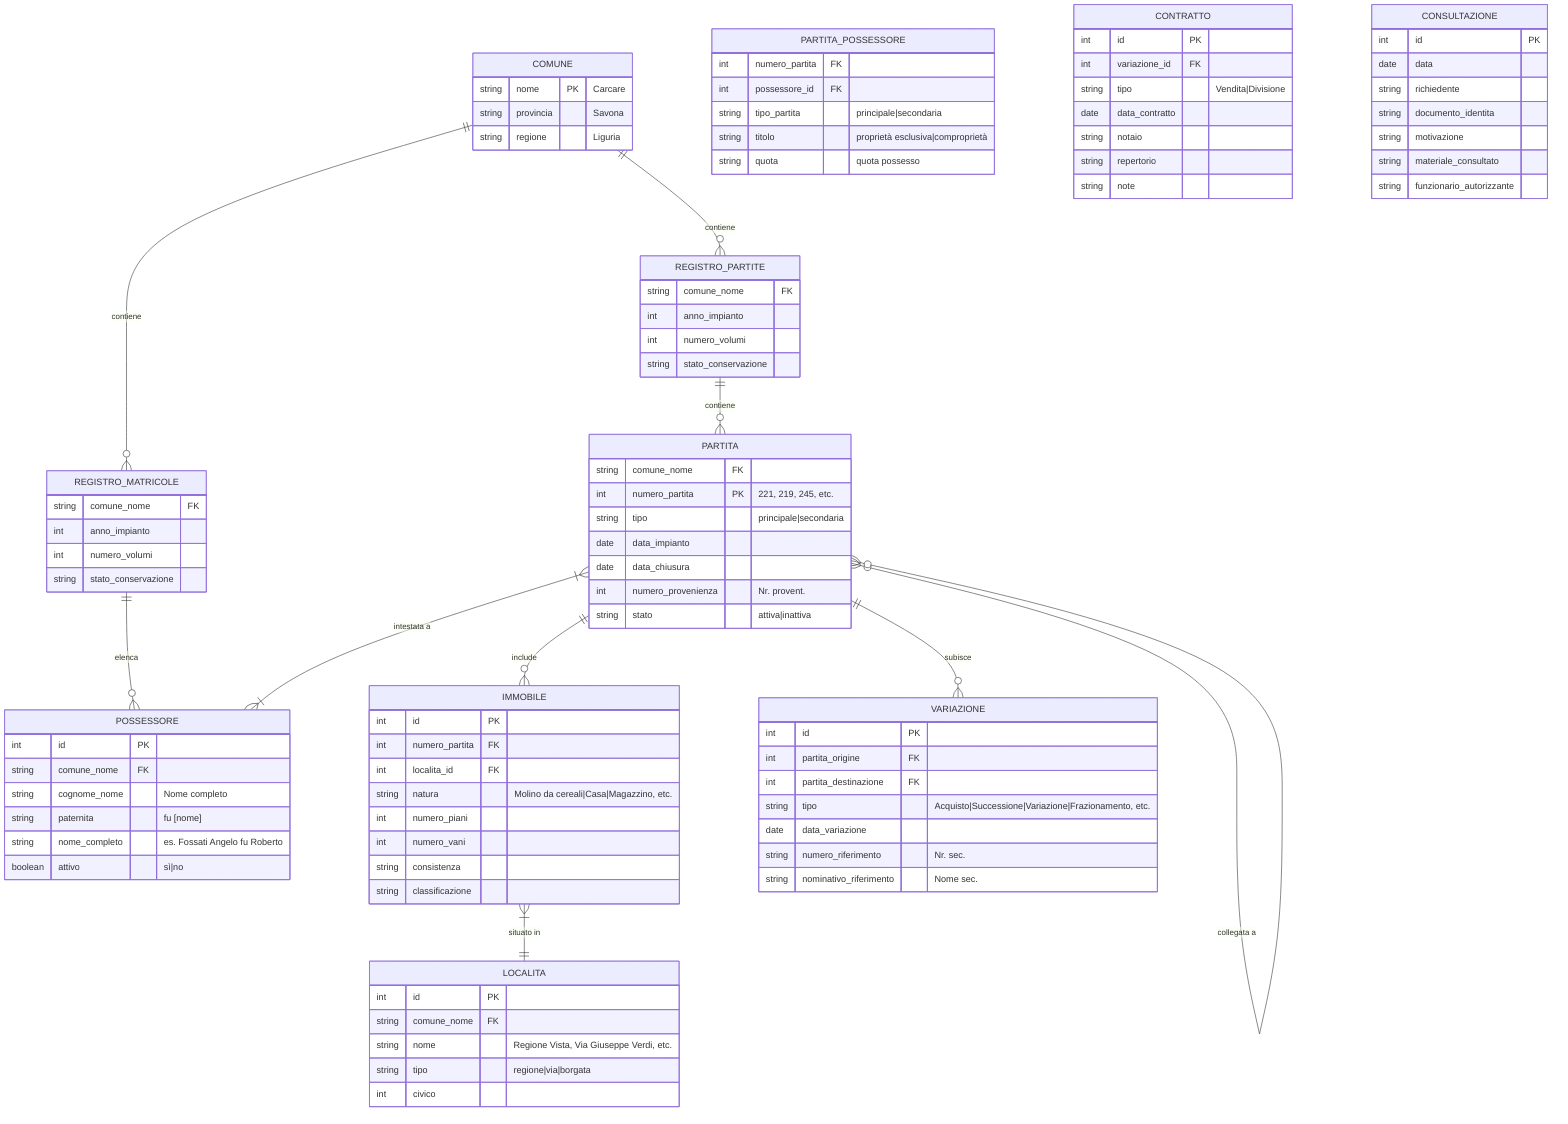 erDiagram
    %% Struttura catasto storico anni '50 (VERSIONE UFFICIALE 1.0)
    COMUNE ||--o{ REGISTRO_PARTITE : contiene
    COMUNE ||--o{ REGISTRO_MATRICOLE : contiene
    REGISTRO_PARTITE ||--o{ PARTITA : contiene
    REGISTRO_MATRICOLE ||--o{ POSSESSORE : elenca
    PARTITA }|--|{ POSSESSORE : "intestata a"
    PARTITA ||--o{ IMMOBILE : include
    IMMOBILE }|--|| LOCALITA : "situato in"
    PARTITA ||--o{ VARIAZIONE : "subisce"
    PARTITA }o--o{ PARTITA : "collegata a"
    
    COMUNE {
        string nome PK "Carcare"
        string provincia "Savona"
        string regione "Liguria"
    }
    
    REGISTRO_PARTITE {
        string comune_nome FK
        int anno_impianto
        int numero_volumi
        string stato_conservazione
    }
    
    REGISTRO_MATRICOLE {
        string comune_nome FK
        int anno_impianto
        int numero_volumi
        string stato_conservazione
    }
    
    PARTITA {
        string comune_nome FK
        int numero_partita PK "221, 219, 245, etc."
        string tipo "principale|secondaria"
        date data_impianto
        date data_chiusura
        int numero_provenienza "Nr. provent."
        string stato "attiva|inattiva"
    }
    
    POSSESSORE {
        int id PK
        string comune_nome FK
        string cognome_nome "Nome completo"
        string paternita "fu [nome]"
        string nome_completo "es. Fossati Angelo fu Roberto"
        boolean attivo "sì|no"
    }
    
    PARTITA_POSSESSORE {
        int numero_partita FK
        int possessore_id FK
        string tipo_partita "principale|secondaria"
        string titolo "proprietà esclusiva|comproprietà"
        string quota "quota possesso"
    }
    
    LOCALITA {
        int id PK
        string comune_nome FK
        string nome "Regione Vista, Via Giuseppe Verdi, etc."
        string tipo "regione|via|borgata"
        int civico
    }
    
    IMMOBILE {
        int id PK
        int numero_partita FK
        int localita_id FK
        string natura "Molino da cereali|Casa|Magazzino, etc."
        int numero_piani
        int numero_vani
        string consistenza
        string classificazione
    }
    
    VARIAZIONE {
        int id PK
        int partita_origine FK
        int partita_destinazione FK
        string tipo "Acquisto|Successione|Variazione|Frazionamento, etc."
        date data_variazione
        string numero_riferimento "Nr. sec."
        string nominativo_riferimento "Nome sec."
    }
    
    CONTRATTO {
        int id PK
        int variazione_id FK
        string tipo "Vendita|Divisione"
        date data_contratto
        string notaio
        string repertorio
        string note
    }
    
    %% Consultazione
    CONSULTAZIONE {
        int id PK
        date data
        string richiedente
        string documento_identita
        string motivazione
        string materiale_consultato
        string funzionario_autorizzante
    }